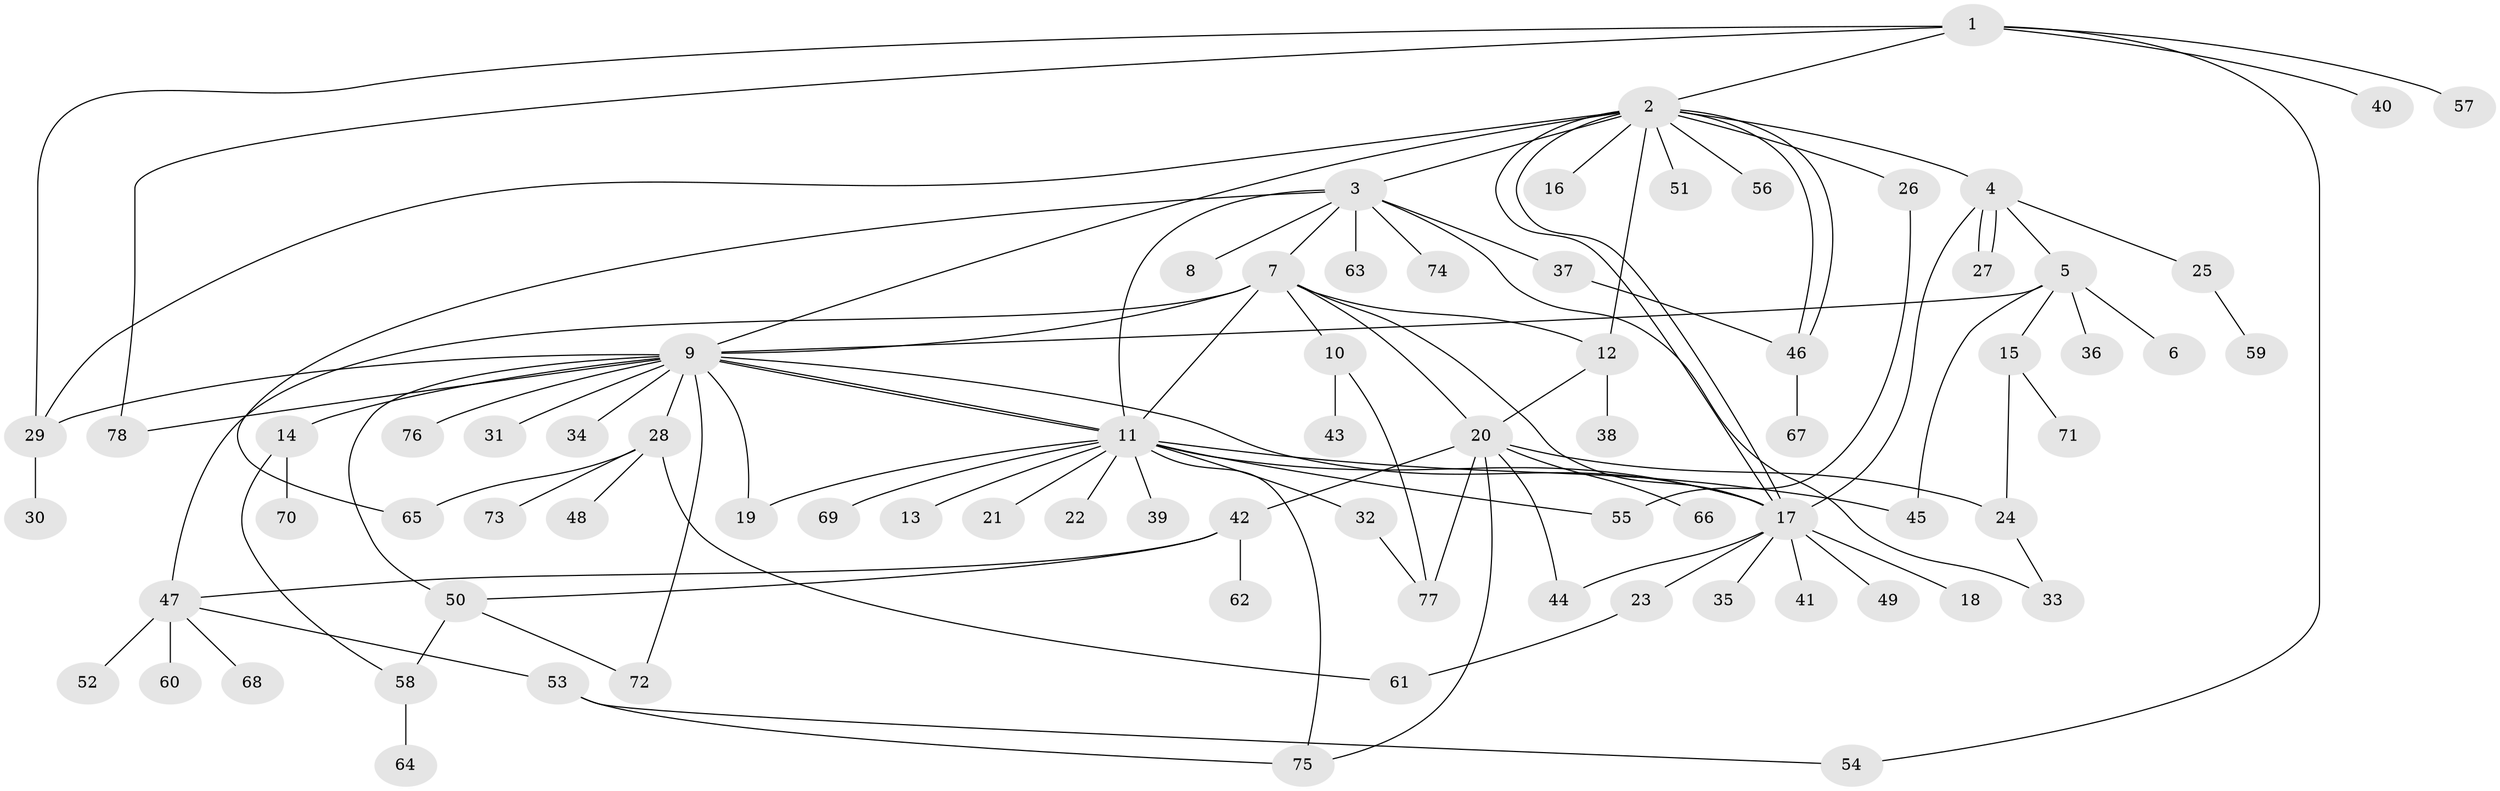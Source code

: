 // Generated by graph-tools (version 1.1) at 2025/49/03/09/25 03:49:59]
// undirected, 78 vertices, 112 edges
graph export_dot {
graph [start="1"]
  node [color=gray90,style=filled];
  1;
  2;
  3;
  4;
  5;
  6;
  7;
  8;
  9;
  10;
  11;
  12;
  13;
  14;
  15;
  16;
  17;
  18;
  19;
  20;
  21;
  22;
  23;
  24;
  25;
  26;
  27;
  28;
  29;
  30;
  31;
  32;
  33;
  34;
  35;
  36;
  37;
  38;
  39;
  40;
  41;
  42;
  43;
  44;
  45;
  46;
  47;
  48;
  49;
  50;
  51;
  52;
  53;
  54;
  55;
  56;
  57;
  58;
  59;
  60;
  61;
  62;
  63;
  64;
  65;
  66;
  67;
  68;
  69;
  70;
  71;
  72;
  73;
  74;
  75;
  76;
  77;
  78;
  1 -- 2;
  1 -- 29;
  1 -- 40;
  1 -- 54;
  1 -- 57;
  1 -- 78;
  2 -- 3;
  2 -- 4;
  2 -- 9;
  2 -- 12;
  2 -- 16;
  2 -- 17;
  2 -- 17;
  2 -- 26;
  2 -- 29;
  2 -- 46;
  2 -- 46;
  2 -- 51;
  2 -- 56;
  3 -- 7;
  3 -- 8;
  3 -- 11;
  3 -- 33;
  3 -- 37;
  3 -- 63;
  3 -- 65;
  3 -- 74;
  4 -- 5;
  4 -- 17;
  4 -- 25;
  4 -- 27;
  4 -- 27;
  5 -- 6;
  5 -- 9;
  5 -- 15;
  5 -- 36;
  5 -- 45;
  7 -- 9;
  7 -- 10;
  7 -- 11;
  7 -- 12;
  7 -- 17;
  7 -- 20;
  7 -- 47;
  9 -- 11;
  9 -- 11;
  9 -- 14;
  9 -- 17;
  9 -- 19;
  9 -- 28;
  9 -- 29;
  9 -- 31;
  9 -- 34;
  9 -- 50;
  9 -- 72;
  9 -- 76;
  9 -- 78;
  10 -- 43;
  10 -- 77;
  11 -- 13;
  11 -- 17;
  11 -- 19;
  11 -- 21;
  11 -- 22;
  11 -- 32;
  11 -- 39;
  11 -- 45;
  11 -- 55;
  11 -- 69;
  11 -- 75;
  12 -- 20;
  12 -- 38;
  14 -- 58;
  14 -- 70;
  15 -- 24;
  15 -- 71;
  17 -- 18;
  17 -- 23;
  17 -- 35;
  17 -- 41;
  17 -- 44;
  17 -- 49;
  20 -- 24;
  20 -- 42;
  20 -- 44;
  20 -- 66;
  20 -- 75;
  20 -- 77;
  23 -- 61;
  24 -- 33;
  25 -- 59;
  26 -- 55;
  28 -- 48;
  28 -- 61;
  28 -- 65;
  28 -- 73;
  29 -- 30;
  32 -- 77;
  37 -- 46;
  42 -- 47;
  42 -- 50;
  42 -- 62;
  46 -- 67;
  47 -- 52;
  47 -- 53;
  47 -- 60;
  47 -- 68;
  50 -- 58;
  50 -- 72;
  53 -- 54;
  53 -- 75;
  58 -- 64;
}
